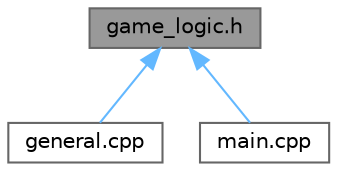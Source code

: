 digraph "game_logic.h"
{
 // LATEX_PDF_SIZE
  bgcolor="transparent";
  edge [fontname=Helvetica,fontsize=10,labelfontname=Helvetica,labelfontsize=10];
  node [fontname=Helvetica,fontsize=10,shape=box,height=0.2,width=0.4];
  Node1 [label="game_logic.h",height=0.2,width=0.4,color="gray40", fillcolor="grey60", style="filled", fontcolor="black",tooltip="gameplay functions"];
  Node1 -> Node2 [dir="back",color="steelblue1",style="solid"];
  Node2 [label="general.cpp",height=0.2,width=0.4,color="grey40", fillcolor="white", style="filled",URL="$general_8cpp.html",tooltip="general functions"];
  Node1 -> Node3 [dir="back",color="steelblue1",style="solid"];
  Node3 [label="main.cpp",height=0.2,width=0.4,color="grey40", fillcolor="white", style="filled",URL="$main_8cpp.html",tooltip=" "];
}
